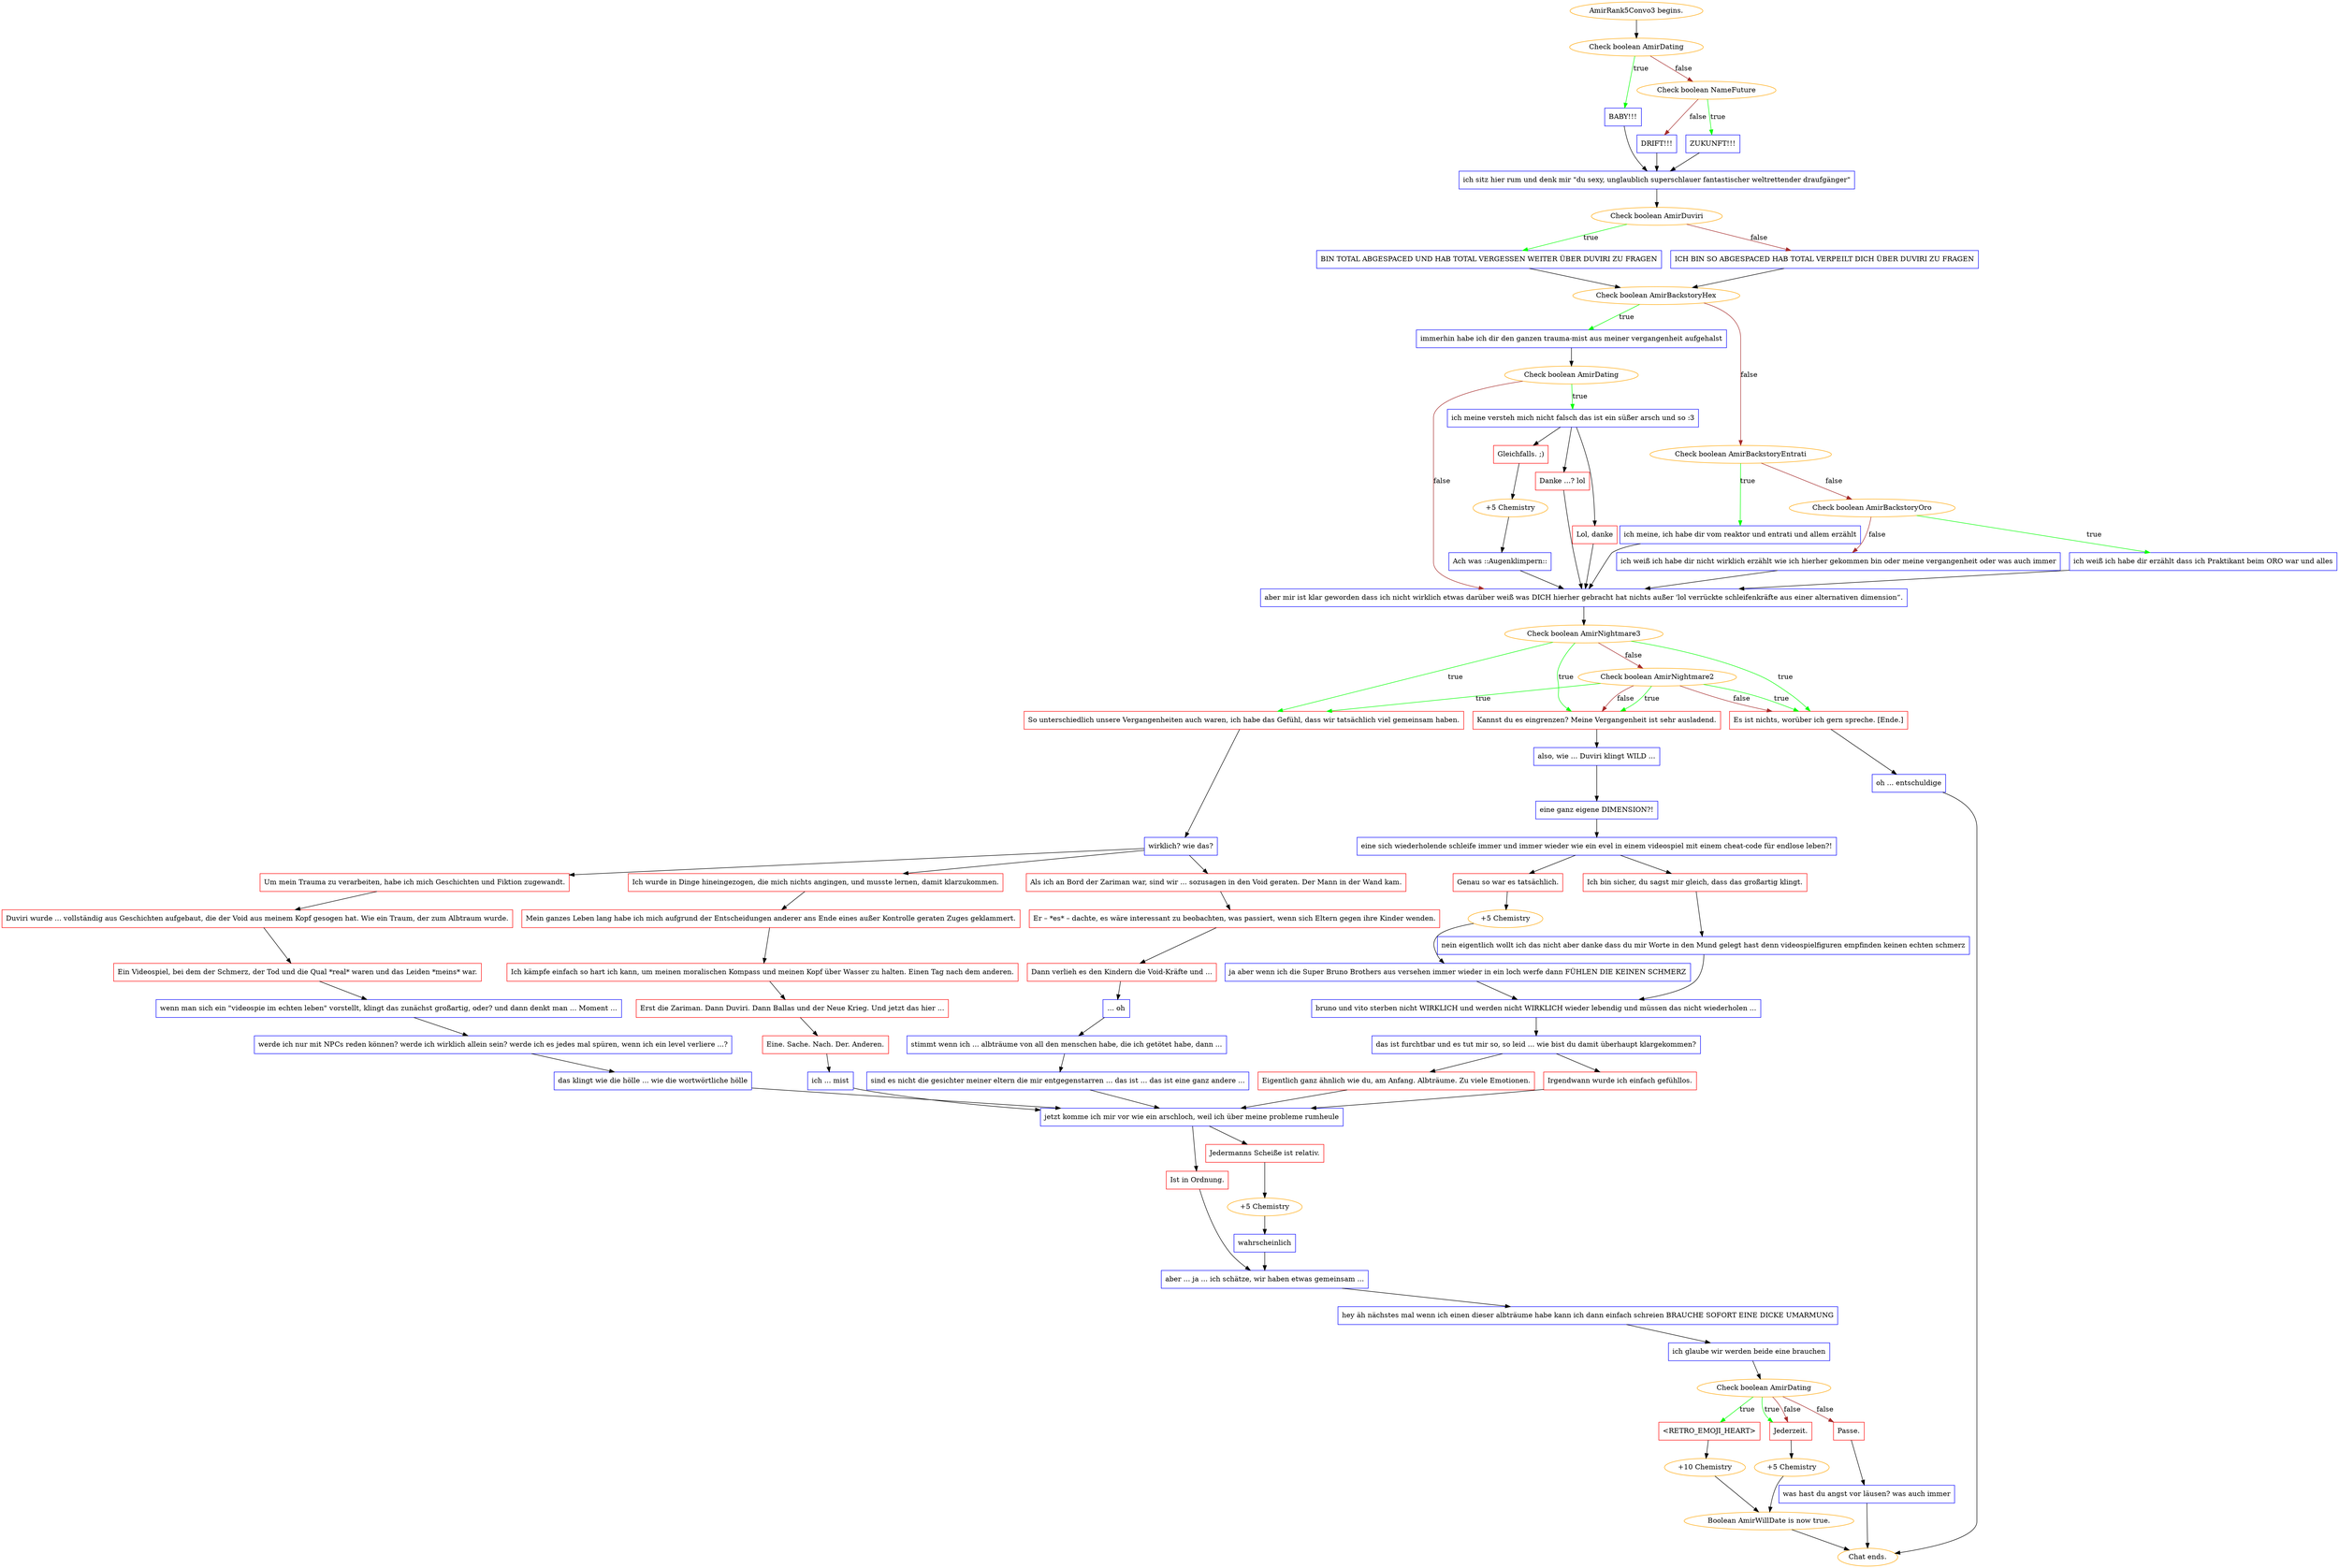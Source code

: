 digraph {
	"AmirRank5Convo3 begins." [color=orange];
		"AmirRank5Convo3 begins." -> j2261022013;
	j2261022013 [label="Check boolean AmirDating",color=orange];
		j2261022013 -> j2230067887 [label=true,color=green];
		j2261022013 -> j72467946 [label=false,color=brown];
	j2230067887 [label="BABY!!!",shape=box,color=blue];
		j2230067887 -> j3200715018;
	j72467946 [label="Check boolean NameFuture",color=orange];
		j72467946 -> j1386641672 [label=true,color=green];
		j72467946 -> j1682320922 [label=false,color=brown];
	j3200715018 [label="ich sitz hier rum und denk mir \"du sexy, unglaublich superschlauer fantastischer weltrettender draufgänger\"",shape=box,color=blue];
		j3200715018 -> j1286347038;
	j1386641672 [label="ZUKUNFT!!!",shape=box,color=blue];
		j1386641672 -> j3200715018;
	j1682320922 [label="DRIFT!!!",shape=box,color=blue];
		j1682320922 -> j3200715018;
	j1286347038 [label="Check boolean AmirDuviri",color=orange];
		j1286347038 -> j3137543447 [label=true,color=green];
		j1286347038 -> j3538356311 [label=false,color=brown];
	j3137543447 [label="BIN TOTAL ABGESPACED UND HAB TOTAL VERGESSEN WEITER ÜBER DUVIRI ZU FRAGEN",shape=box,color=blue];
		j3137543447 -> j2590777502;
	j3538356311 [label="ICH BIN SO ABGESPACED HAB TOTAL VERPEILT DICH ÜBER DUVIRI ZU FRAGEN",shape=box,color=blue];
		j3538356311 -> j2590777502;
	j2590777502 [label="Check boolean AmirBackstoryHex",color=orange];
		j2590777502 -> j3280056064 [label=true,color=green];
		j2590777502 -> j1696568923 [label=false,color=brown];
	j3280056064 [label="immerhin habe ich dir den ganzen trauma-mist aus meiner vergangenheit aufgehalst",shape=box,color=blue];
		j3280056064 -> j3776029326;
	j1696568923 [label="Check boolean AmirBackstoryEntrati",color=orange];
		j1696568923 -> j126435031 [label=true,color=green];
		j1696568923 -> j2792207335 [label=false,color=brown];
	j3776029326 [label="Check boolean AmirDating",color=orange];
		j3776029326 -> j2830697518 [label=true,color=green];
		j3776029326 -> j724997229 [label=false,color=brown];
	j126435031 [label="ich meine, ich habe dir vom reaktor und entrati und allem erzählt",shape=box,color=blue];
		j126435031 -> j724997229;
	j2792207335 [label="Check boolean AmirBackstoryOro",color=orange];
		j2792207335 -> j2629268548 [label=true,color=green];
		j2792207335 -> j3695229796 [label=false,color=brown];
	j2830697518 [label="ich meine versteh mich nicht falsch das ist ein süßer arsch und so :3",shape=box,color=blue];
		j2830697518 -> j3027273808;
		j2830697518 -> j1453895762;
		j2830697518 -> j1616388138;
	j724997229 [label="aber mir ist klar geworden dass ich nicht wirklich etwas darüber weiß was DICH hierher gebracht hat nichts außer 'lol verrückte schleifenkräfte aus einer alternativen dimension“.",shape=box,color=blue];
		j724997229 -> j271836278;
	j2629268548 [label="ich weiß ich habe dir erzählt dass ich Praktikant beim ORO war und alles",shape=box,color=blue];
		j2629268548 -> j724997229;
	j3695229796 [label="ich weiß ich habe dir nicht wirklich erzählt wie ich hierher gekommen bin oder meine vergangenheit oder was auch immer",shape=box,color=blue];
		j3695229796 -> j724997229;
	j3027273808 [label="Danke ...? lol",shape=box,color=red];
		j3027273808 -> j724997229;
	j1453895762 [label="Lol, danke",shape=box,color=red];
		j1453895762 -> j724997229;
	j1616388138 [label="Gleichfalls. ;)",shape=box,color=red];
		j1616388138 -> j586428445;
	j271836278 [label="Check boolean AmirNightmare3",color=orange];
		j271836278 -> j1697477391 [label=true,color=green];
		j271836278 -> j3076674910 [label=true,color=green];
		j271836278 -> j1385707202 [label=true,color=green];
		j271836278 -> j1631747654 [label=false,color=brown];
	j586428445 [label="+5 Chemistry",color=orange];
		j586428445 -> j2622006783;
	j1697477391 [label="So unterschiedlich unsere Vergangenheiten auch waren, ich habe das Gefühl, dass wir tatsächlich viel gemeinsam haben.",shape=box,color=red];
		j1697477391 -> j2899441499;
	j3076674910 [label="Kannst du es eingrenzen? Meine Vergangenheit ist sehr ausladend.",shape=box,color=red];
		j3076674910 -> j1703669601;
	j1385707202 [label="Es ist nichts, worüber ich gern spreche. [Ende.]",shape=box,color=red];
		j1385707202 -> j2241375617;
	j1631747654 [label="Check boolean AmirNightmare2",color=orange];
		j1631747654 -> j1697477391 [label=true,color=green];
		j1631747654 -> j3076674910 [label=true,color=green];
		j1631747654 -> j1385707202 [label=true,color=green];
		j1631747654 -> j3076674910 [label=false,color=brown];
		j1631747654 -> j1385707202 [label=false,color=brown];
	j2622006783 [label="Ach was ::Augenklimpern::",shape=box,color=blue];
		j2622006783 -> j724997229;
	j2899441499 [label="wirklich? wie das?",shape=box,color=blue];
		j2899441499 -> j4169739000;
		j2899441499 -> j2029472557;
		j2899441499 -> j3002733595;
	j1703669601 [label="also, wie ... Duviri klingt WILD ...",shape=box,color=blue];
		j1703669601 -> j3570742701;
	j2241375617 [label="oh ... entschuldige",shape=box,color=blue];
		j2241375617 -> "Chat ends.";
	j4169739000 [label="Um mein Trauma zu verarbeiten, habe ich mich Geschichten und Fiktion zugewandt.",shape=box,color=red];
		j4169739000 -> j1948265709;
	j2029472557 [label="Ich wurde in Dinge hineingezogen, die mich nichts angingen, und musste lernen, damit klarzukommen.",shape=box,color=red];
		j2029472557 -> j1519578710;
	j3002733595 [label="Als ich an Bord der Zariman war, sind wir ... sozusagen in den Void geraten. Der Mann in der Wand kam.",shape=box,color=red];
		j3002733595 -> j1828254359;
	j3570742701 [label="eine ganz eigene DIMENSION?!",shape=box,color=blue];
		j3570742701 -> j310046893;
	"Chat ends." [color=orange];
	j1948265709 [label="Duviri wurde ... vollständig aus Geschichten aufgebaut, die der Void aus meinem Kopf gesogen hat. Wie ein Traum, der zum Albtraum wurde.",shape=box,color=red];
		j1948265709 -> j3363943891;
	j1519578710 [label="Mein ganzes Leben lang habe ich mich aufgrund der Entscheidungen anderer ans Ende eines außer Kontrolle geraten Zuges geklammert.",shape=box,color=red];
		j1519578710 -> j1267695539;
	j1828254359 [label="Er – *es* – dachte, es wäre interessant zu beobachten, was passiert, wenn sich Eltern gegen ihre Kinder wenden.",shape=box,color=red];
		j1828254359 -> j256989998;
	j310046893 [label="eine sich wiederholende schleife immer und immer wieder wie ein evel in einem videospiel mit einem cheat-code für endlose leben?!",shape=box,color=blue];
		j310046893 -> j3047885661;
		j310046893 -> j2610292629;
	j3363943891 [label="Ein Videospiel, bei dem der Schmerz, der Tod und die Qual *real* waren und das Leiden *meins* war.",shape=box,color=red];
		j3363943891 -> j408684242;
	j1267695539 [label="Ich kämpfe einfach so hart ich kann, um meinen moralischen Kompass und meinen Kopf über Wasser zu halten. Einen Tag nach dem anderen.",shape=box,color=red];
		j1267695539 -> j134596989;
	j256989998 [label="Dann verlieh es den Kindern die Void-Kräfte und ...",shape=box,color=red];
		j256989998 -> j3563230643;
	j3047885661 [label="Ich bin sicher, du sagst mir gleich, dass das großartig klingt.",shape=box,color=red];
		j3047885661 -> j1794599653;
	j2610292629 [label="Genau so war es tatsächlich.",shape=box,color=red];
		j2610292629 -> j3123981743;
	j408684242 [label="wenn man sich ein \"videospie im echten leben\" vorstellt, klingt das zunächst großartig, oder? und dann denkt man ... Moment ...",shape=box,color=blue];
		j408684242 -> j3334893505;
	j134596989 [label="Erst die Zariman. Dann Duviri. Dann Ballas und der Neue Krieg. Und jetzt das hier ...",shape=box,color=red];
		j134596989 -> j3624460596;
	j3563230643 [label="... oh",shape=box,color=blue];
		j3563230643 -> j630551409;
	j1794599653 [label="nein eigentlich wollt ich das nicht aber danke dass du mir Worte in den Mund gelegt hast denn videospielfiguren empfinden keinen echten schmerz",shape=box,color=blue];
		j1794599653 -> j239910629;
	j3123981743 [label="+5 Chemistry",color=orange];
		j3123981743 -> j160802855;
	j3334893505 [label="werde ich nur mit NPCs reden können? werde ich wirklich allein sein? werde ich es jedes mal spüren, wenn ich ein level verliere ...?",shape=box,color=blue];
		j3334893505 -> j677248050;
	j3624460596 [label="Eine. Sache. Nach. Der. Anderen.",shape=box,color=red];
		j3624460596 -> j2245472892;
	j630551409 [label="stimmt wenn ich ... albträume von all den menschen habe, die ich getötet habe, dann ...",shape=box,color=blue];
		j630551409 -> j2168083594;
	j239910629 [label="bruno und vito sterben nicht WIRKLICH und werden nicht WIRKLICH wieder lebendig und müssen das nicht wiederholen ...",shape=box,color=blue];
		j239910629 -> j2565933641;
	j160802855 [label="ja aber wenn ich die Super Bruno Brothers aus versehen immer wieder in ein loch werfe dann FÜHLEN DIE KEINEN SCHMERZ",shape=box,color=blue];
		j160802855 -> j239910629;
	j677248050 [label="das klingt wie die hölle ... wie die wortwörtliche hölle",shape=box,color=blue];
		j677248050 -> j1239699493;
	j2245472892 [label="ich ... mist",shape=box,color=blue];
		j2245472892 -> j1239699493;
	j2168083594 [label="sind es nicht die gesichter meiner eltern die mir entgegenstarren ... das ist ... das ist eine ganz andere ...",shape=box,color=blue];
		j2168083594 -> j1239699493;
	j2565933641 [label="das ist furchtbar und es tut mir so, so leid ... wie bist du damit überhaupt klargekommen?",shape=box,color=blue];
		j2565933641 -> j1473994661;
		j2565933641 -> j1437161623;
	j1239699493 [label="jetzt komme ich mir vor wie ein arschloch, weil ich über meine probleme rumheule",shape=box,color=blue];
		j1239699493 -> j3726149869;
		j1239699493 -> j1281256368;
	j1473994661 [label="Eigentlich ganz ähnlich wie du, am Anfang. Albträume. Zu viele Emotionen.",shape=box,color=red];
		j1473994661 -> j1239699493;
	j1437161623 [label="Irgendwann wurde ich einfach gefühllos.",shape=box,color=red];
		j1437161623 -> j1239699493;
	j3726149869 [label="Ist in Ordnung.",shape=box,color=red];
		j3726149869 -> j2074808745;
	j1281256368 [label="Jedermanns Scheiße ist relativ.",shape=box,color=red];
		j1281256368 -> j927004876;
	j2074808745 [label="aber ... ja ... ich schätze, wir haben etwas gemeinsam ...",shape=box,color=blue];
		j2074808745 -> j3326387177;
	j927004876 [label="+5 Chemistry",color=orange];
		j927004876 -> j973015597;
	j3326387177 [label="hey äh nächstes mal wenn ich einen dieser albträume habe kann ich dann einfach schreien BRAUCHE SOFORT EINE DICKE UMARMUNG",shape=box,color=blue];
		j3326387177 -> j318217367;
	j973015597 [label="wahrscheinlich",shape=box,color=blue];
		j973015597 -> j2074808745;
	j318217367 [label="ich glaube wir werden beide eine brauchen",shape=box,color=blue];
		j318217367 -> j4193720284;
	j4193720284 [label="Check boolean AmirDating",color=orange];
		j4193720284 -> j2819936074 [label=true,color=green];
		j4193720284 -> j1714521675 [label=true,color=green];
		j4193720284 -> j1714521675 [label=false,color=brown];
		j4193720284 -> j2376342875 [label=false,color=brown];
	j2819936074 [label="<RETRO_EMOJI_HEART>",shape=box,color=red];
		j2819936074 -> j1523779935;
	j1714521675 [label="Jederzeit.",shape=box,color=red];
		j1714521675 -> j1792199069;
	j2376342875 [label="Passe.",shape=box,color=red];
		j2376342875 -> j3648191191;
	j1523779935 [label="+10 Chemistry",color=orange];
		j1523779935 -> j661208215;
	j1792199069 [label="+5 Chemistry",color=orange];
		j1792199069 -> j661208215;
	j3648191191 [label="was hast du angst vor läusen? was auch immer",shape=box,color=blue];
		j3648191191 -> "Chat ends.";
	j661208215 [label="Boolean AmirWillDate is now true.",color=orange];
		j661208215 -> "Chat ends.";
}